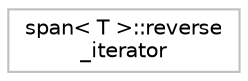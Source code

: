 digraph "Graphical Class Hierarchy"
{
 // LATEX_PDF_SIZE
  edge [fontname="Helvetica",fontsize="10",labelfontname="Helvetica",labelfontsize="10"];
  node [fontname="Helvetica",fontsize="10",shape=record];
  rankdir="LR";
  Node0 [label="span\< T \>::reverse\l_iterator",height=0.2,width=0.4,color="grey75", fillcolor="white", style="filled",tooltip="STL iterator class."];
}

